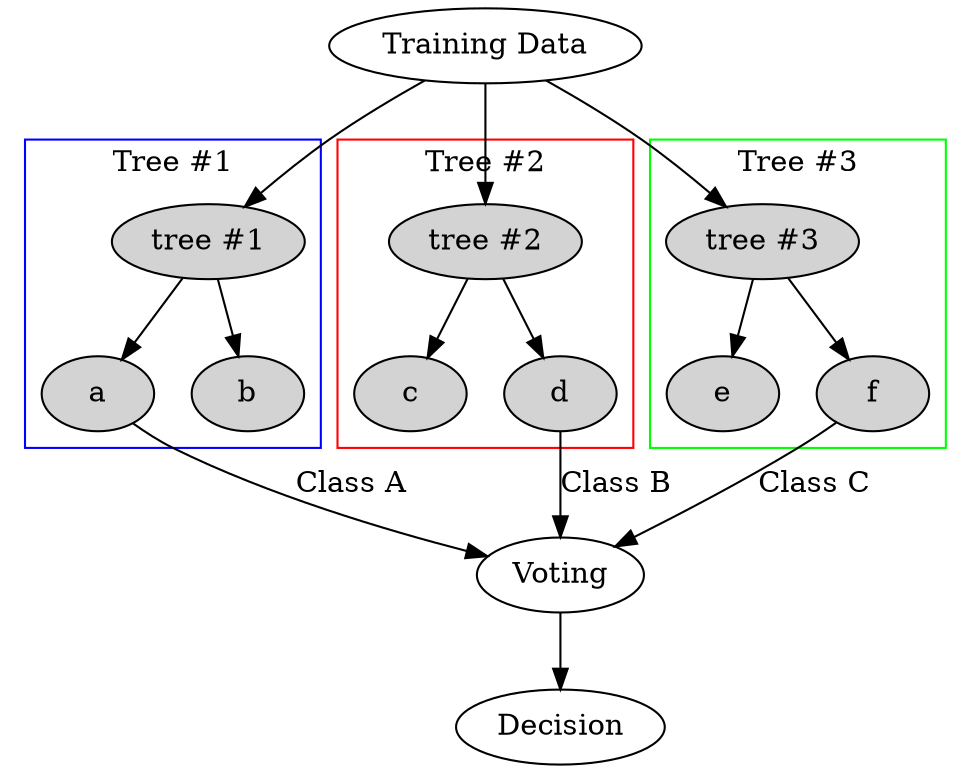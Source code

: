 digraph G {
	x [label="Training Data"]
	subgraph cluster_0 {
		node [style=filled]
		color=blue
		"tree #1" -> a
		"tree #1" -> b
		label="Tree #1"
	}
	subgraph cluster_1 {
		node [style=filled]
		color=red
		"tree #2" -> c
		"tree #2" -> d
		label="Tree #2"
	}
	subgraph cluster_2 {
		node [style=filled]
		color=green
		"tree #3" -> e
		"tree #3" -> f
		label="Tree #3"
	}
	x -> "tree #1"
	x -> "tree #2"
	x -> "tree #3"
	a -> Voting [label="Class A"]
	d -> Voting [label="Class B"]
	f -> Voting [label="Class C"]
	Voting -> Decision [shape=box]
}
